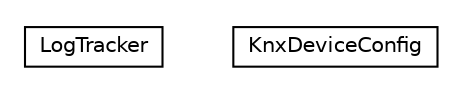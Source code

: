#!/usr/local/bin/dot
#
# Class diagram 
# Generated by UMLGraph version R5_6-24-gf6e263 (http://www.umlgraph.org/)
#

digraph G {
	edge [fontname="Helvetica",fontsize=10,labelfontname="Helvetica",labelfontsize=10];
	node [fontname="Helvetica",fontsize=10,shape=plaintext];
	nodesep=0.25;
	ranksep=0.5;
	// org.universAAL.lddi.knx.refinementdriver.dpt1.activityhub.util.LogTracker
	c832777 [label=<<table title="org.universAAL.lddi.knx.refinementdriver.dpt1.activityhub.util.LogTracker" border="0" cellborder="1" cellspacing="0" cellpadding="2" port="p" href="./LogTracker.html">
		<tr><td><table border="0" cellspacing="0" cellpadding="1">
<tr><td align="center" balign="center"> LogTracker </td></tr>
		</table></td></tr>
		</table>>, URL="./LogTracker.html", fontname="Helvetica", fontcolor="black", fontsize=10.0];
	// org.universAAL.lddi.knx.refinementdriver.dpt1.activityhub.util.KnxDeviceConfig
	c832778 [label=<<table title="org.universAAL.lddi.knx.refinementdriver.dpt1.activityhub.util.KnxDeviceConfig" border="0" cellborder="1" cellspacing="0" cellpadding="2" port="p" href="./KnxDeviceConfig.html">
		<tr><td><table border="0" cellspacing="0" cellpadding="1">
<tr><td align="center" balign="center"> KnxDeviceConfig </td></tr>
		</table></td></tr>
		</table>>, URL="./KnxDeviceConfig.html", fontname="Helvetica", fontcolor="black", fontsize=10.0];
}

